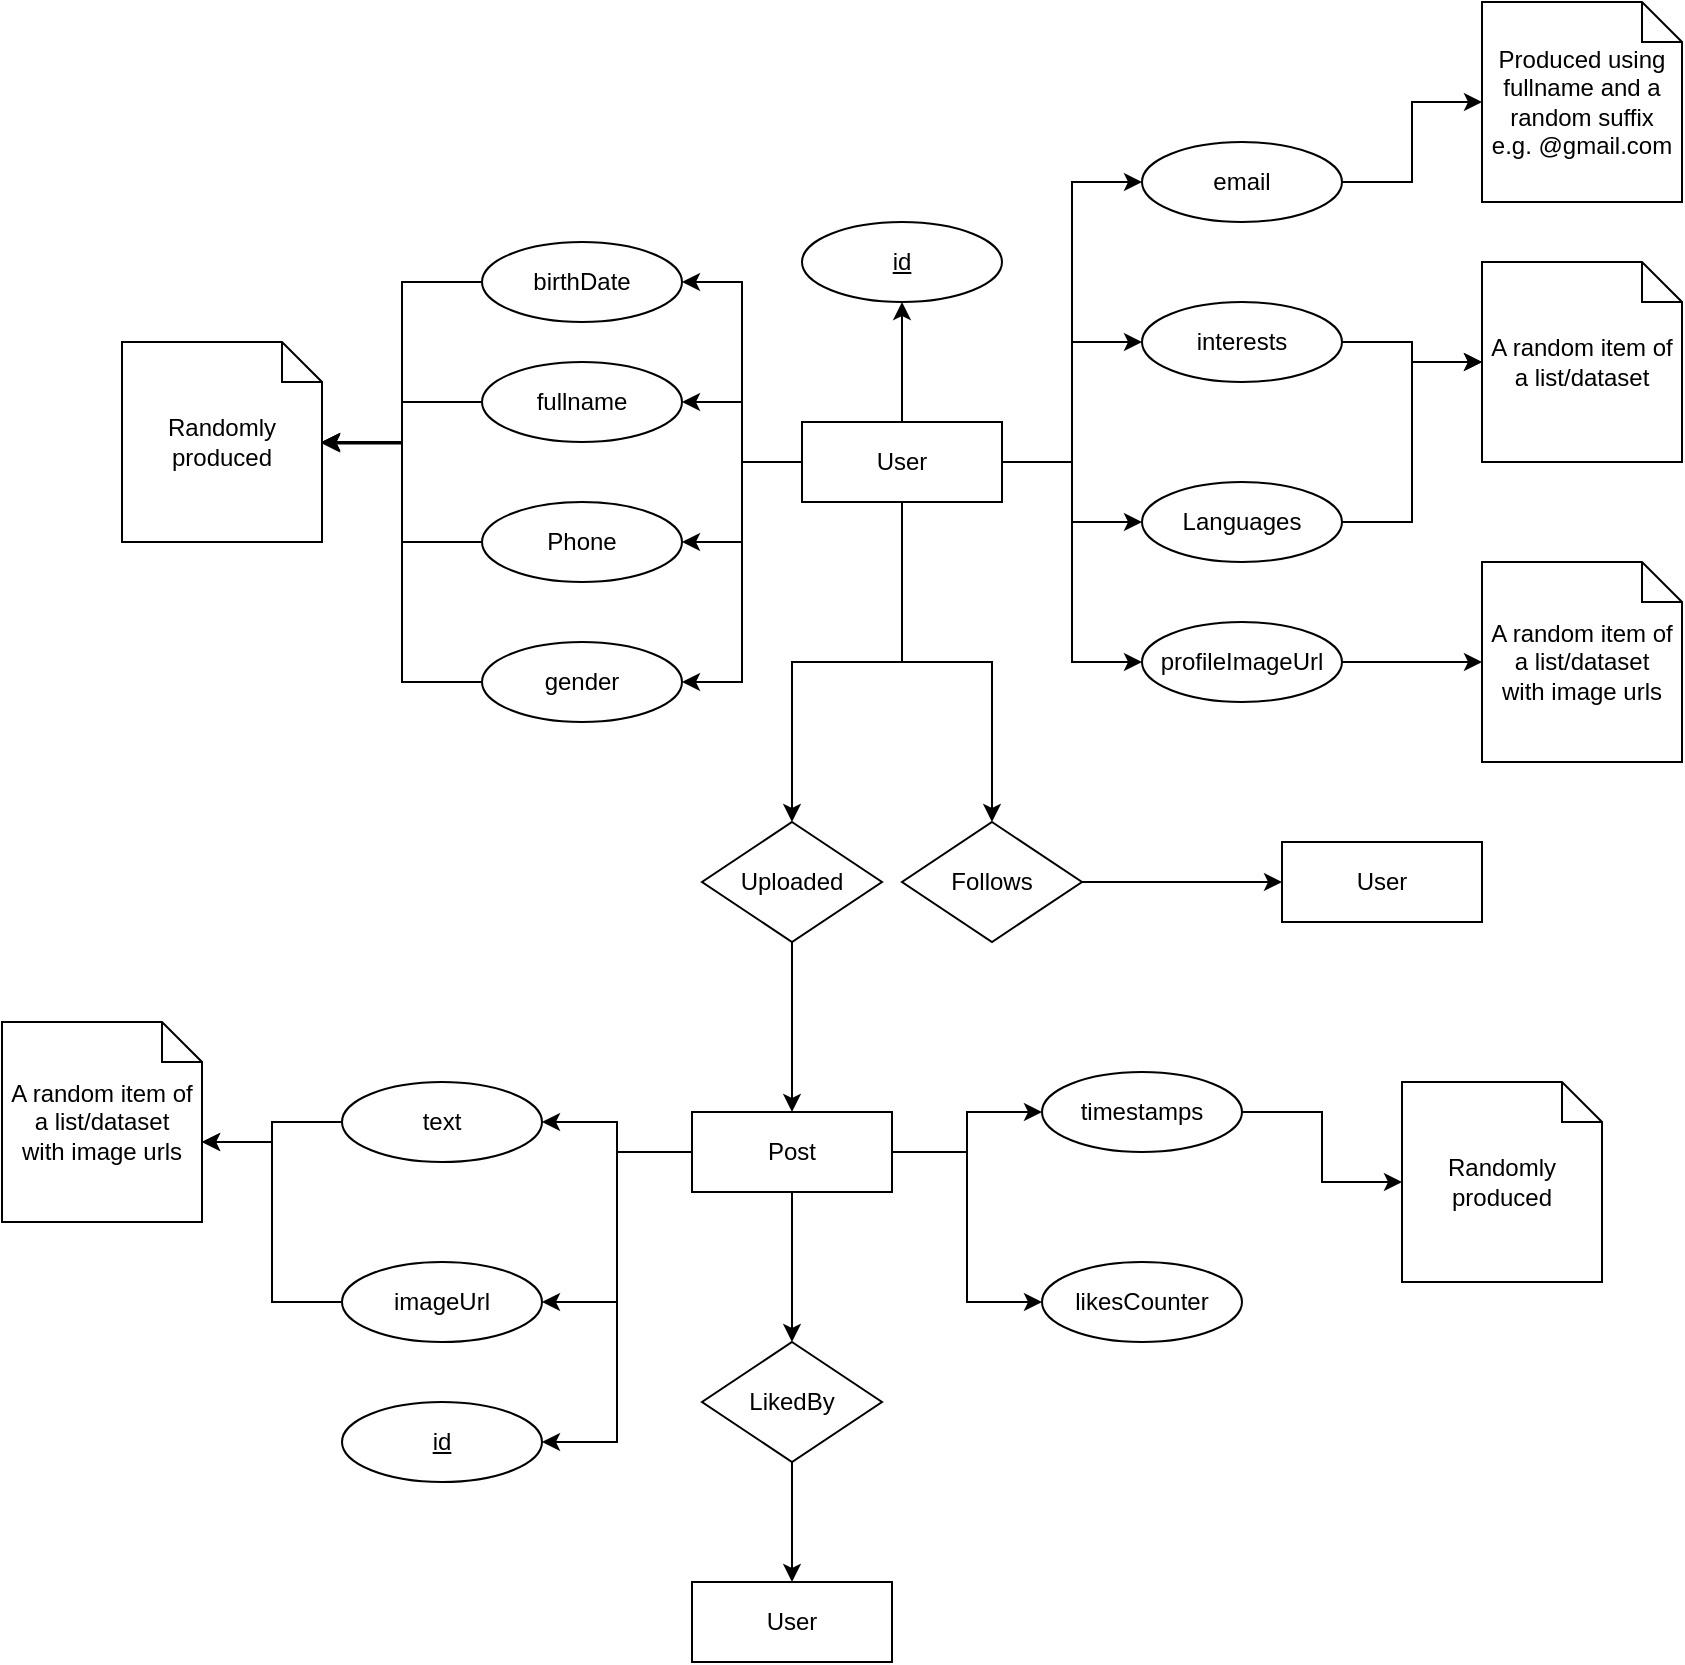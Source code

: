 <mxfile version="14.0.0" type="device"><diagram id="OH3Ti47nktiTfkKcz4OU" name="Page-1"><mxGraphModel dx="1689" dy="450" grid="1" gridSize="10" guides="1" tooltips="1" connect="1" arrows="1" fold="1" page="1" pageScale="1" pageWidth="827" pageHeight="1169" math="0" shadow="0"><root><mxCell id="0"/><mxCell id="1" parent="0"/><mxCell id="C5nNnbLH77BsYAw6zstF-22" style="edgeStyle=orthogonalEdgeStyle;rounded=0;orthogonalLoop=1;jettySize=auto;html=1;" edge="1" parent="1" source="9Yy2BgaJf3J_vH2UL1ih-3" target="C5nNnbLH77BsYAw6zstF-14"><mxGeometry relative="1" as="geometry"/></mxCell><mxCell id="9Yy2BgaJf3J_vH2UL1ih-3" value="fullname" style="ellipse;whiteSpace=wrap;html=1;align=center;" parent="1" vertex="1"><mxGeometry x="90" y="210" width="100" height="40" as="geometry"/></mxCell><mxCell id="C5nNnbLH77BsYAw6zstF-30" style="edgeStyle=orthogonalEdgeStyle;rounded=0;orthogonalLoop=1;jettySize=auto;html=1;entryX=1;entryY=0.5;entryDx=0;entryDy=0;entryPerimeter=0;" edge="1" parent="1" source="9Yy2BgaJf3J_vH2UL1ih-4" target="C5nNnbLH77BsYAw6zstF-14"><mxGeometry relative="1" as="geometry"/></mxCell><mxCell id="9Yy2BgaJf3J_vH2UL1ih-4" value="birthDate" style="ellipse;whiteSpace=wrap;html=1;align=center;" parent="1" vertex="1"><mxGeometry x="90" y="150" width="100" height="40" as="geometry"/></mxCell><mxCell id="C5nNnbLH77BsYAw6zstF-53" style="edgeStyle=orthogonalEdgeStyle;rounded=0;orthogonalLoop=1;jettySize=auto;html=1;entryX=1;entryY=0.5;entryDx=0;entryDy=0;" edge="1" parent="1" source="9Yy2BgaJf3J_vH2UL1ih-14" target="9Yy2BgaJf3J_vH2UL1ih-16"><mxGeometry relative="1" as="geometry"/></mxCell><mxCell id="C5nNnbLH77BsYAw6zstF-55" style="edgeStyle=orthogonalEdgeStyle;rounded=0;orthogonalLoop=1;jettySize=auto;html=1;entryX=1;entryY=0.5;entryDx=0;entryDy=0;" edge="1" parent="1" source="9Yy2BgaJf3J_vH2UL1ih-14" target="9Yy2BgaJf3J_vH2UL1ih-17"><mxGeometry relative="1" as="geometry"/></mxCell><mxCell id="C5nNnbLH77BsYAw6zstF-58" style="edgeStyle=orthogonalEdgeStyle;rounded=0;orthogonalLoop=1;jettySize=auto;html=1;entryX=0;entryY=0.5;entryDx=0;entryDy=0;" edge="1" parent="1" source="9Yy2BgaJf3J_vH2UL1ih-14" target="9Yy2BgaJf3J_vH2UL1ih-38"><mxGeometry relative="1" as="geometry"/></mxCell><mxCell id="C5nNnbLH77BsYAw6zstF-60" style="edgeStyle=orthogonalEdgeStyle;rounded=0;orthogonalLoop=1;jettySize=auto;html=1;entryX=0;entryY=0.5;entryDx=0;entryDy=0;" edge="1" parent="1" source="9Yy2BgaJf3J_vH2UL1ih-14" target="9Yy2BgaJf3J_vH2UL1ih-30"><mxGeometry relative="1" as="geometry"/></mxCell><mxCell id="C5nNnbLH77BsYAw6zstF-63" style="edgeStyle=orthogonalEdgeStyle;rounded=0;orthogonalLoop=1;jettySize=auto;html=1;entryX=1;entryY=0.5;entryDx=0;entryDy=0;" edge="1" parent="1" source="9Yy2BgaJf3J_vH2UL1ih-14" target="9Yy2BgaJf3J_vH2UL1ih-15"><mxGeometry relative="1" as="geometry"/></mxCell><mxCell id="C5nNnbLH77BsYAw6zstF-65" style="edgeStyle=orthogonalEdgeStyle;rounded=0;orthogonalLoop=1;jettySize=auto;html=1;entryX=0.5;entryY=0;entryDx=0;entryDy=0;" edge="1" parent="1" source="9Yy2BgaJf3J_vH2UL1ih-14" target="C5nNnbLH77BsYAw6zstF-64"><mxGeometry relative="1" as="geometry"/></mxCell><mxCell id="9Yy2BgaJf3J_vH2UL1ih-14" value="Post" style="whiteSpace=wrap;html=1;align=center;" parent="1" vertex="1"><mxGeometry x="195" y="585" width="100" height="40" as="geometry"/></mxCell><mxCell id="9Yy2BgaJf3J_vH2UL1ih-15" value="id" style="ellipse;whiteSpace=wrap;html=1;align=center;fontStyle=4;" parent="1" vertex="1"><mxGeometry x="20" y="730" width="100" height="40" as="geometry"/></mxCell><mxCell id="C5nNnbLH77BsYAw6zstF-54" style="edgeStyle=orthogonalEdgeStyle;rounded=0;orthogonalLoop=1;jettySize=auto;html=1;entryX=0;entryY=0;entryDx=100;entryDy=60;entryPerimeter=0;" edge="1" parent="1" source="9Yy2BgaJf3J_vH2UL1ih-16" target="C5nNnbLH77BsYAw6zstF-52"><mxGeometry relative="1" as="geometry"/></mxCell><mxCell id="9Yy2BgaJf3J_vH2UL1ih-16" value="text" style="ellipse;whiteSpace=wrap;html=1;align=center;" parent="1" vertex="1"><mxGeometry x="20" y="570" width="100" height="40" as="geometry"/></mxCell><mxCell id="C5nNnbLH77BsYAw6zstF-56" style="edgeStyle=orthogonalEdgeStyle;rounded=0;orthogonalLoop=1;jettySize=auto;html=1;entryX=0;entryY=0;entryDx=100;entryDy=60;entryPerimeter=0;" edge="1" parent="1" source="9Yy2BgaJf3J_vH2UL1ih-17" target="C5nNnbLH77BsYAw6zstF-52"><mxGeometry relative="1" as="geometry"/></mxCell><mxCell id="9Yy2BgaJf3J_vH2UL1ih-17" value="imageUrl" style="ellipse;whiteSpace=wrap;html=1;align=center;" parent="1" vertex="1"><mxGeometry x="20" y="660" width="100" height="40" as="geometry"/></mxCell><mxCell id="C5nNnbLH77BsYAw6zstF-48" style="edgeStyle=orthogonalEdgeStyle;rounded=0;orthogonalLoop=1;jettySize=auto;html=1;entryX=0;entryY=0.5;entryDx=0;entryDy=0;" edge="1" parent="1" source="9Yy2BgaJf3J_vH2UL1ih-20" target="9Yy2BgaJf3J_vH2UL1ih-33"><mxGeometry relative="1" as="geometry"/></mxCell><mxCell id="9Yy2BgaJf3J_vH2UL1ih-20" value="Follows" style="shape=rhombus;perimeter=rhombusPerimeter;whiteSpace=wrap;html=1;align=center;" parent="1" vertex="1"><mxGeometry x="300" y="440" width="90" height="60" as="geometry"/></mxCell><mxCell id="9Yy2BgaJf3J_vH2UL1ih-30" value="likesCounter" style="ellipse;whiteSpace=wrap;html=1;align=center;" parent="1" vertex="1"><mxGeometry x="370" y="660" width="100" height="40" as="geometry"/></mxCell><mxCell id="C5nNnbLH77BsYAw6zstF-3" style="edgeStyle=orthogonalEdgeStyle;rounded=0;orthogonalLoop=1;jettySize=auto;html=1;entryX=1;entryY=0.5;entryDx=0;entryDy=0;" edge="1" parent="1" source="9Yy2BgaJf3J_vH2UL1ih-32" target="9Yy2BgaJf3J_vH2UL1ih-3"><mxGeometry relative="1" as="geometry"/></mxCell><mxCell id="C5nNnbLH77BsYAw6zstF-21" style="edgeStyle=orthogonalEdgeStyle;rounded=0;orthogonalLoop=1;jettySize=auto;html=1;entryX=1;entryY=0.5;entryDx=0;entryDy=0;" edge="1" parent="1" source="9Yy2BgaJf3J_vH2UL1ih-32" target="C5nNnbLH77BsYAw6zstF-20"><mxGeometry relative="1" as="geometry"/></mxCell><mxCell id="C5nNnbLH77BsYAw6zstF-29" style="edgeStyle=orthogonalEdgeStyle;rounded=0;orthogonalLoop=1;jettySize=auto;html=1;entryX=1;entryY=0.5;entryDx=0;entryDy=0;" edge="1" parent="1" source="9Yy2BgaJf3J_vH2UL1ih-32" target="9Yy2BgaJf3J_vH2UL1ih-4"><mxGeometry relative="1" as="geometry"/></mxCell><mxCell id="C5nNnbLH77BsYAw6zstF-31" style="edgeStyle=orthogonalEdgeStyle;rounded=0;orthogonalLoop=1;jettySize=auto;html=1;entryX=0;entryY=0.5;entryDx=0;entryDy=0;" edge="1" parent="1" source="9Yy2BgaJf3J_vH2UL1ih-32" target="C5nNnbLH77BsYAw6zstF-16"><mxGeometry relative="1" as="geometry"/></mxCell><mxCell id="C5nNnbLH77BsYAw6zstF-35" style="edgeStyle=orthogonalEdgeStyle;rounded=0;orthogonalLoop=1;jettySize=auto;html=1;entryX=0;entryY=0.5;entryDx=0;entryDy=0;" edge="1" parent="1" source="9Yy2BgaJf3J_vH2UL1ih-32" target="9Yy2BgaJf3J_vH2UL1ih-43"><mxGeometry relative="1" as="geometry"/></mxCell><mxCell id="C5nNnbLH77BsYAw6zstF-38" style="edgeStyle=orthogonalEdgeStyle;rounded=0;orthogonalLoop=1;jettySize=auto;html=1;entryX=0;entryY=0.5;entryDx=0;entryDy=0;" edge="1" parent="1" source="9Yy2BgaJf3J_vH2UL1ih-32" target="9Yy2BgaJf3J_vH2UL1ih-45"><mxGeometry relative="1" as="geometry"/></mxCell><mxCell id="C5nNnbLH77BsYAw6zstF-40" style="edgeStyle=orthogonalEdgeStyle;rounded=0;orthogonalLoop=1;jettySize=auto;html=1;entryX=0;entryY=0.5;entryDx=0;entryDy=0;" edge="1" parent="1" source="9Yy2BgaJf3J_vH2UL1ih-32" target="C5nNnbLH77BsYAw6zstF-19"><mxGeometry relative="1" as="geometry"/></mxCell><mxCell id="C5nNnbLH77BsYAw6zstF-44" style="edgeStyle=orthogonalEdgeStyle;rounded=0;orthogonalLoop=1;jettySize=auto;html=1;entryX=1;entryY=0.5;entryDx=0;entryDy=0;" edge="1" parent="1" source="9Yy2BgaJf3J_vH2UL1ih-32" target="C5nNnbLH77BsYAw6zstF-17"><mxGeometry relative="1" as="geometry"/></mxCell><mxCell id="C5nNnbLH77BsYAw6zstF-47" style="edgeStyle=orthogonalEdgeStyle;rounded=0;orthogonalLoop=1;jettySize=auto;html=1;" edge="1" parent="1" source="9Yy2BgaJf3J_vH2UL1ih-32" target="9Yy2BgaJf3J_vH2UL1ih-20"><mxGeometry relative="1" as="geometry"/></mxCell><mxCell id="C5nNnbLH77BsYAw6zstF-50" style="edgeStyle=orthogonalEdgeStyle;rounded=0;orthogonalLoop=1;jettySize=auto;html=1;entryX=0.5;entryY=0;entryDx=0;entryDy=0;" edge="1" parent="1" source="9Yy2BgaJf3J_vH2UL1ih-32" target="C5nNnbLH77BsYAw6zstF-49"><mxGeometry relative="1" as="geometry"/></mxCell><mxCell id="C5nNnbLH77BsYAw6zstF-62" style="edgeStyle=orthogonalEdgeStyle;rounded=0;orthogonalLoop=1;jettySize=auto;html=1;entryX=0.5;entryY=1;entryDx=0;entryDy=0;" edge="1" parent="1" source="9Yy2BgaJf3J_vH2UL1ih-32" target="C5nNnbLH77BsYAw6zstF-61"><mxGeometry relative="1" as="geometry"/></mxCell><mxCell id="9Yy2BgaJf3J_vH2UL1ih-32" value="User" style="whiteSpace=wrap;html=1;align=center;" parent="1" vertex="1"><mxGeometry x="250" y="240" width="100" height="40" as="geometry"/></mxCell><mxCell id="9Yy2BgaJf3J_vH2UL1ih-33" value="User" style="whiteSpace=wrap;html=1;align=center;" parent="1" vertex="1"><mxGeometry x="490" y="450" width="100" height="40" as="geometry"/></mxCell><mxCell id="C5nNnbLH77BsYAw6zstF-59" style="edgeStyle=orthogonalEdgeStyle;rounded=0;orthogonalLoop=1;jettySize=auto;html=1;entryX=0;entryY=0.5;entryDx=0;entryDy=0;entryPerimeter=0;" edge="1" parent="1" source="9Yy2BgaJf3J_vH2UL1ih-38" target="C5nNnbLH77BsYAw6zstF-57"><mxGeometry relative="1" as="geometry"/></mxCell><mxCell id="9Yy2BgaJf3J_vH2UL1ih-38" value="timestamps" style="ellipse;whiteSpace=wrap;html=1;align=center;" parent="1" vertex="1"><mxGeometry x="370" y="565" width="100" height="40" as="geometry"/></mxCell><mxCell id="C5nNnbLH77BsYAw6zstF-37" style="edgeStyle=orthogonalEdgeStyle;rounded=0;orthogonalLoop=1;jettySize=auto;html=1;" edge="1" parent="1" source="9Yy2BgaJf3J_vH2UL1ih-43" target="C5nNnbLH77BsYAw6zstF-36"><mxGeometry relative="1" as="geometry"/></mxCell><mxCell id="9Yy2BgaJf3J_vH2UL1ih-43" value="interests" style="ellipse;whiteSpace=wrap;html=1;align=center;" parent="1" vertex="1"><mxGeometry x="420" y="180" width="100" height="40" as="geometry"/></mxCell><mxCell id="C5nNnbLH77BsYAw6zstF-39" style="edgeStyle=orthogonalEdgeStyle;rounded=0;orthogonalLoop=1;jettySize=auto;html=1;entryX=0;entryY=0.5;entryDx=0;entryDy=0;entryPerimeter=0;" edge="1" parent="1" source="9Yy2BgaJf3J_vH2UL1ih-45" target="C5nNnbLH77BsYAw6zstF-36"><mxGeometry relative="1" as="geometry"/></mxCell><mxCell id="9Yy2BgaJf3J_vH2UL1ih-45" value="Languages" style="ellipse;whiteSpace=wrap;html=1;align=center;" parent="1" vertex="1"><mxGeometry x="420" y="270" width="100" height="40" as="geometry"/></mxCell><mxCell id="C5nNnbLH77BsYAw6zstF-14" value="Randomly produced" style="shape=note;size=20;whiteSpace=wrap;html=1;" vertex="1" parent="1"><mxGeometry x="-90" y="200" width="100" height="100" as="geometry"/></mxCell><mxCell id="C5nNnbLH77BsYAw6zstF-34" style="edgeStyle=orthogonalEdgeStyle;rounded=0;orthogonalLoop=1;jettySize=auto;html=1;entryX=0;entryY=0.5;entryDx=0;entryDy=0;entryPerimeter=0;" edge="1" parent="1" source="C5nNnbLH77BsYAw6zstF-16" target="C5nNnbLH77BsYAw6zstF-32"><mxGeometry relative="1" as="geometry"/></mxCell><mxCell id="C5nNnbLH77BsYAw6zstF-16" value="email" style="ellipse;whiteSpace=wrap;html=1;align=center;" vertex="1" parent="1"><mxGeometry x="420" y="100" width="100" height="40" as="geometry"/></mxCell><mxCell id="C5nNnbLH77BsYAw6zstF-24" style="edgeStyle=orthogonalEdgeStyle;rounded=0;orthogonalLoop=1;jettySize=auto;html=1;" edge="1" parent="1" source="C5nNnbLH77BsYAw6zstF-17"><mxGeometry relative="1" as="geometry"><mxPoint x="10" y="250" as="targetPoint"/><Array as="points"><mxPoint x="50" y="300"/><mxPoint x="50" y="250"/></Array></mxGeometry></mxCell><mxCell id="C5nNnbLH77BsYAw6zstF-17" value="Phone" style="ellipse;whiteSpace=wrap;html=1;align=center;" vertex="1" parent="1"><mxGeometry x="90" y="280" width="100" height="40" as="geometry"/></mxCell><mxCell id="C5nNnbLH77BsYAw6zstF-43" style="edgeStyle=orthogonalEdgeStyle;rounded=0;orthogonalLoop=1;jettySize=auto;html=1;entryX=0;entryY=0.5;entryDx=0;entryDy=0;entryPerimeter=0;" edge="1" parent="1" source="C5nNnbLH77BsYAw6zstF-19" target="C5nNnbLH77BsYAw6zstF-42"><mxGeometry relative="1" as="geometry"/></mxCell><mxCell id="C5nNnbLH77BsYAw6zstF-19" value="profileImageUrl" style="ellipse;whiteSpace=wrap;html=1;align=center;" vertex="1" parent="1"><mxGeometry x="420" y="340" width="100" height="40" as="geometry"/></mxCell><mxCell id="C5nNnbLH77BsYAw6zstF-27" style="edgeStyle=orthogonalEdgeStyle;rounded=0;orthogonalLoop=1;jettySize=auto;html=1;entryX=1;entryY=0.508;entryDx=0;entryDy=0;entryPerimeter=0;" edge="1" parent="1" source="C5nNnbLH77BsYAw6zstF-20" target="C5nNnbLH77BsYAw6zstF-14"><mxGeometry relative="1" as="geometry"/></mxCell><mxCell id="C5nNnbLH77BsYAw6zstF-20" value="gender" style="ellipse;whiteSpace=wrap;html=1;align=center;" vertex="1" parent="1"><mxGeometry x="90" y="350" width="100" height="40" as="geometry"/></mxCell><mxCell id="C5nNnbLH77BsYAw6zstF-32" value="Produced using fullname and a random suffix&lt;br&gt;e.g. @gmail.com" style="shape=note;size=20;whiteSpace=wrap;html=1;" vertex="1" parent="1"><mxGeometry x="590" y="30" width="100" height="100" as="geometry"/></mxCell><mxCell id="C5nNnbLH77BsYAw6zstF-36" value="A random item of a list/dataset" style="shape=note;size=20;whiteSpace=wrap;html=1;" vertex="1" parent="1"><mxGeometry x="590" y="160" width="100" height="100" as="geometry"/></mxCell><mxCell id="C5nNnbLH77BsYAw6zstF-42" value="A random item of a list/dataset&lt;br&gt;with image urls" style="shape=note;size=20;whiteSpace=wrap;html=1;" vertex="1" parent="1"><mxGeometry x="590" y="310" width="100" height="100" as="geometry"/></mxCell><mxCell id="C5nNnbLH77BsYAw6zstF-51" style="edgeStyle=orthogonalEdgeStyle;rounded=0;orthogonalLoop=1;jettySize=auto;html=1;" edge="1" parent="1" source="C5nNnbLH77BsYAw6zstF-49" target="9Yy2BgaJf3J_vH2UL1ih-14"><mxGeometry relative="1" as="geometry"/></mxCell><mxCell id="C5nNnbLH77BsYAw6zstF-49" value="Uploaded" style="shape=rhombus;perimeter=rhombusPerimeter;whiteSpace=wrap;html=1;align=center;" vertex="1" parent="1"><mxGeometry x="200" y="440" width="90" height="60" as="geometry"/></mxCell><mxCell id="C5nNnbLH77BsYAw6zstF-52" value="A random item of a list/dataset&lt;br&gt;with image urls" style="shape=note;size=20;whiteSpace=wrap;html=1;" vertex="1" parent="1"><mxGeometry x="-150" y="540" width="100" height="100" as="geometry"/></mxCell><mxCell id="C5nNnbLH77BsYAw6zstF-57" value="Randomly produced" style="shape=note;size=20;whiteSpace=wrap;html=1;" vertex="1" parent="1"><mxGeometry x="550" y="570" width="100" height="100" as="geometry"/></mxCell><mxCell id="C5nNnbLH77BsYAw6zstF-61" value="id" style="ellipse;whiteSpace=wrap;html=1;align=center;fontStyle=4" vertex="1" parent="1"><mxGeometry x="250" y="140" width="100" height="40" as="geometry"/></mxCell><mxCell id="C5nNnbLH77BsYAw6zstF-67" style="edgeStyle=orthogonalEdgeStyle;rounded=0;orthogonalLoop=1;jettySize=auto;html=1;" edge="1" parent="1" source="C5nNnbLH77BsYAw6zstF-64" target="C5nNnbLH77BsYAw6zstF-66"><mxGeometry relative="1" as="geometry"/></mxCell><mxCell id="C5nNnbLH77BsYAw6zstF-64" value="LikedBy" style="shape=rhombus;perimeter=rhombusPerimeter;whiteSpace=wrap;html=1;align=center;" vertex="1" parent="1"><mxGeometry x="200" y="700" width="90" height="60" as="geometry"/></mxCell><mxCell id="C5nNnbLH77BsYAw6zstF-66" value="User" style="whiteSpace=wrap;html=1;align=center;" vertex="1" parent="1"><mxGeometry x="195" y="820" width="100" height="40" as="geometry"/></mxCell></root></mxGraphModel></diagram></mxfile>